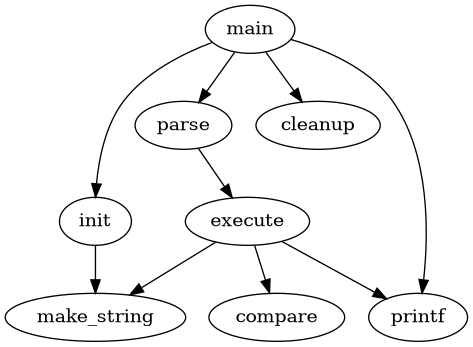 @startdot
digraph G {
     main -> parse -> execute;
     main -> init;
     main -> cleanup;
     execute -> make_string;
     execute -> printf
     init -> make_string;
     main -> printf;
     execute -> compare;
}
@enddot